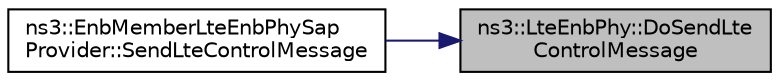 digraph "ns3::LteEnbPhy::DoSendLteControlMessage"
{
 // LATEX_PDF_SIZE
  edge [fontname="Helvetica",fontsize="10",labelfontname="Helvetica",labelfontsize="10"];
  node [fontname="Helvetica",fontsize="10",shape=record];
  rankdir="RL";
  Node1 [label="ns3::LteEnbPhy::DoSendLte\lControlMessage",height=0.2,width=0.4,color="black", fillcolor="grey75", style="filled", fontcolor="black",tooltip="Send LTE Control Message function."];
  Node1 -> Node2 [dir="back",color="midnightblue",fontsize="10",style="solid",fontname="Helvetica"];
  Node2 [label="ns3::EnbMemberLteEnbPhySap\lProvider::SendLteControlMessage",height=0.2,width=0.4,color="black", fillcolor="white", style="filled",URL="$classns3_1_1_enb_member_lte_enb_phy_sap_provider.html#afab7dc51ebeae7a549ecc28ff98d4bfe",tooltip="Send SendLteControlMessage (PDCCH map, CQI feedbacks) using the ideal control channel."];
}
